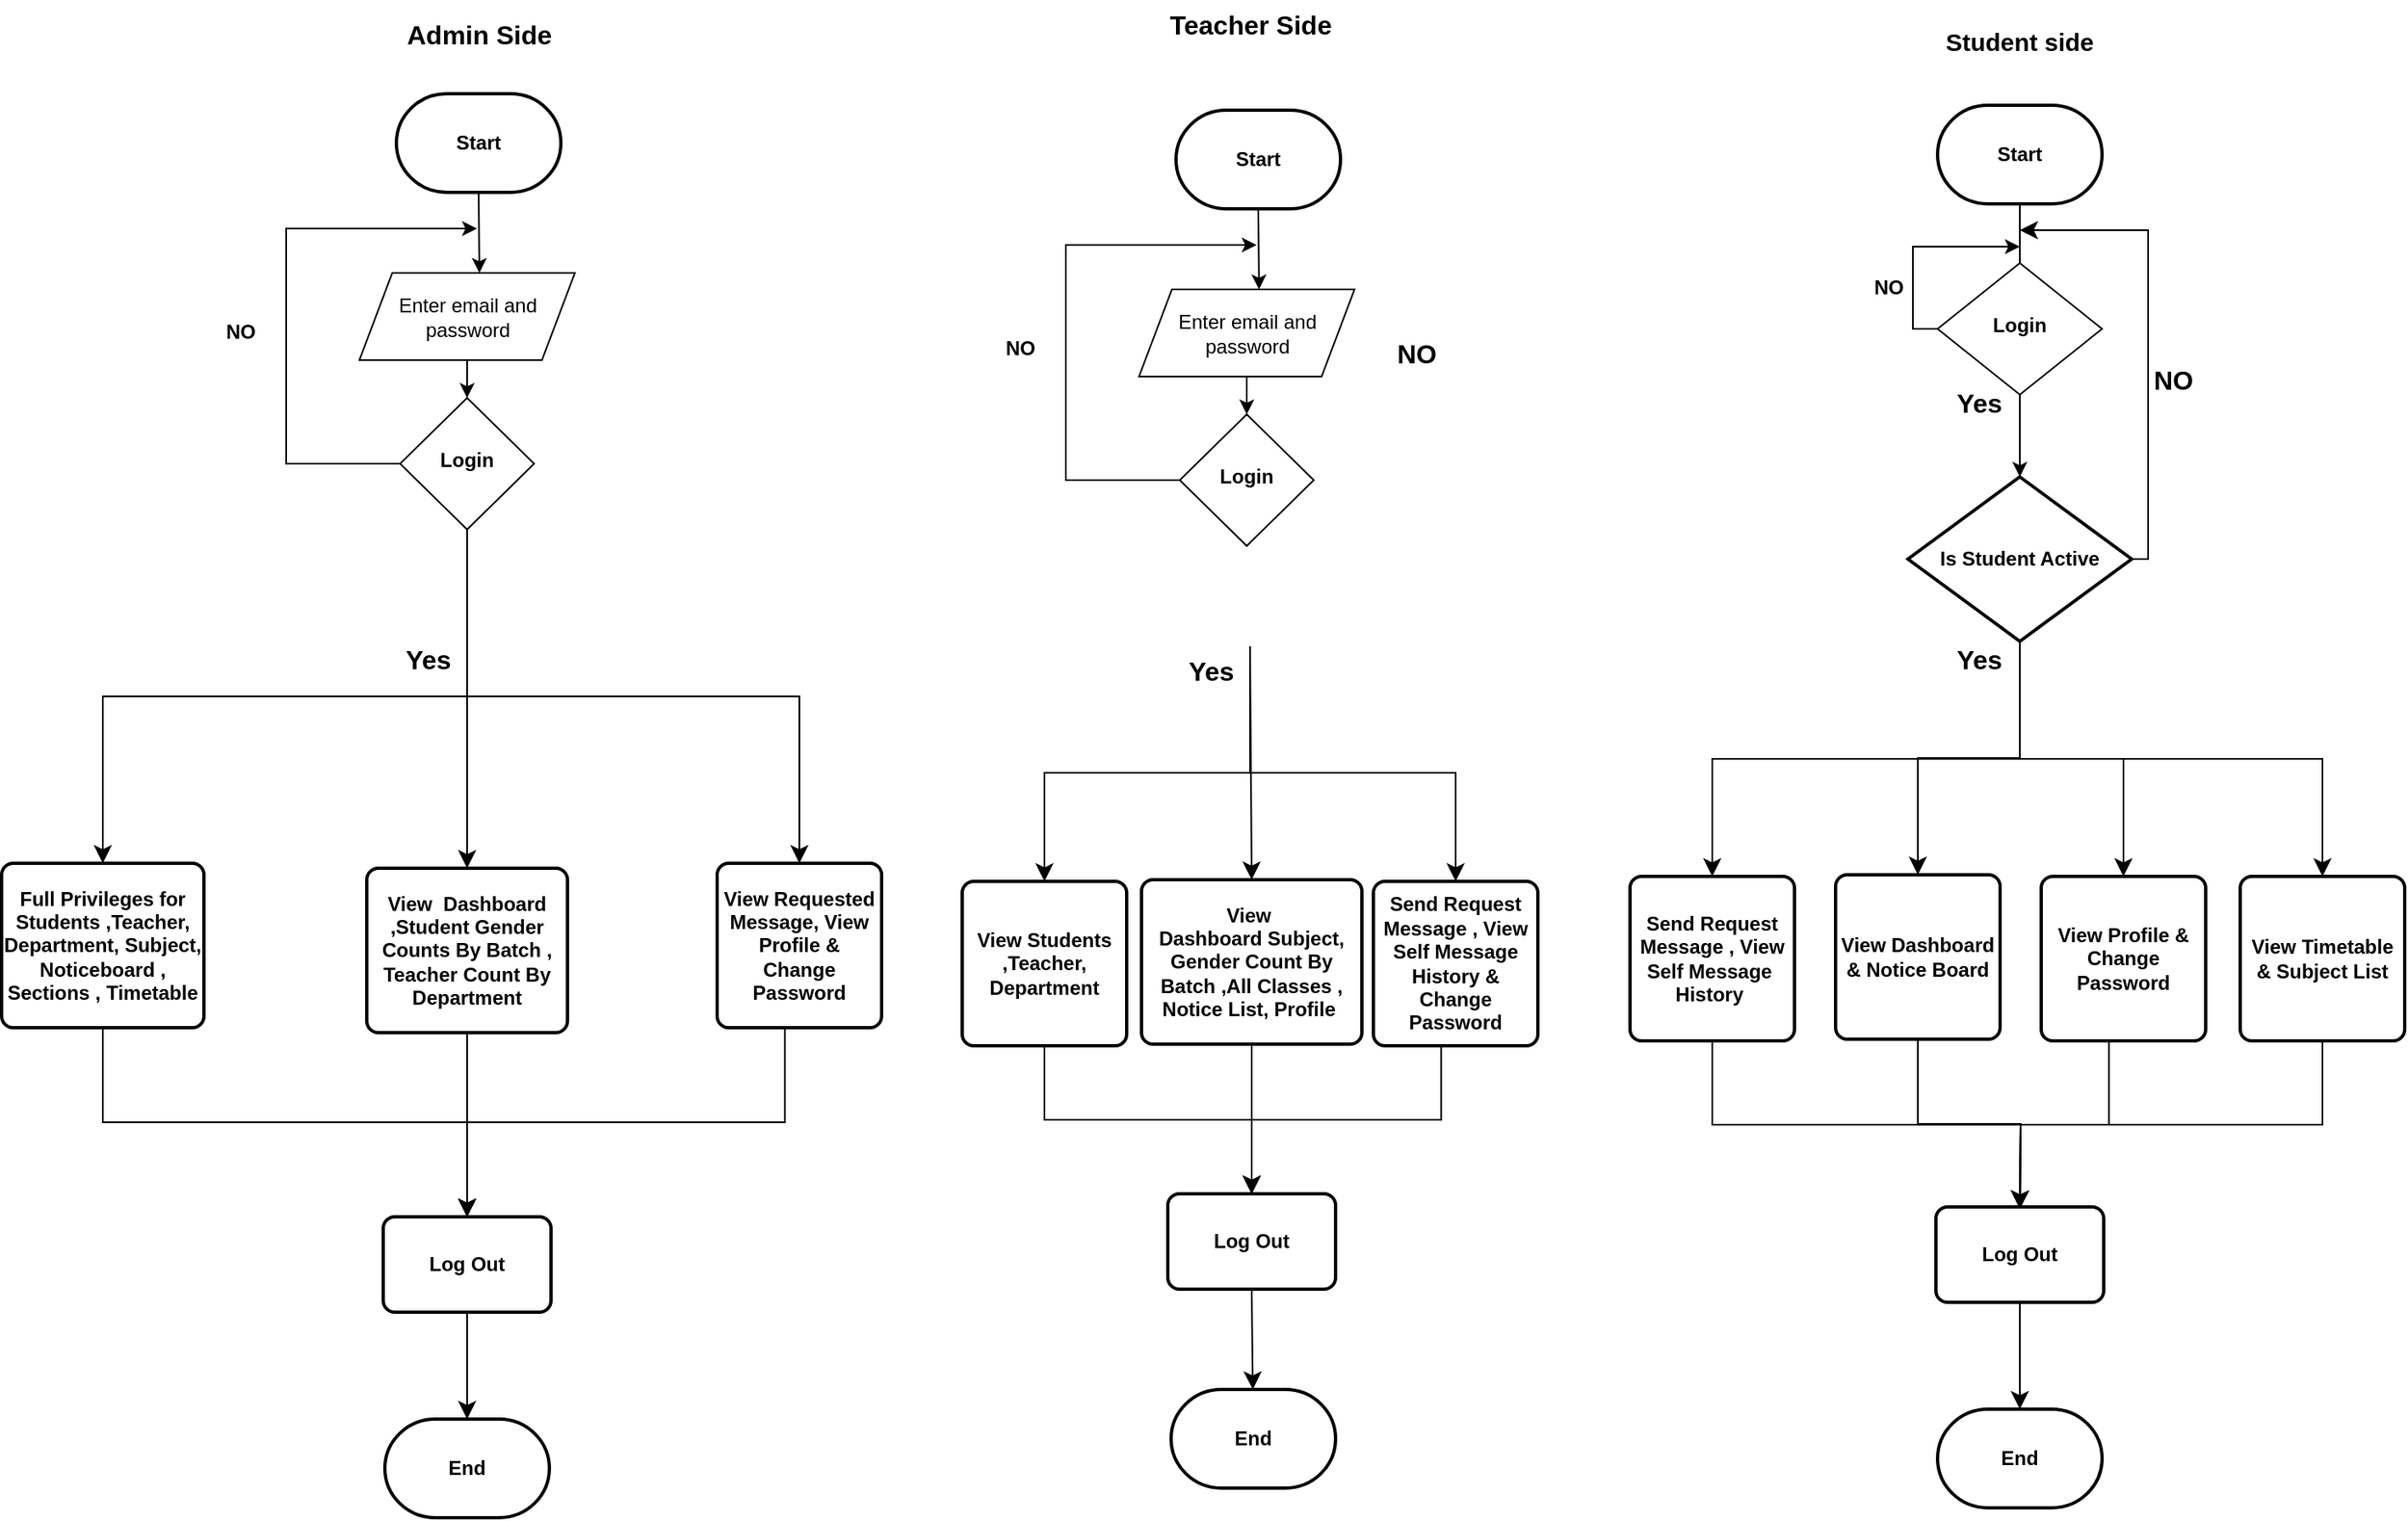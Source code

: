 <mxfile version="24.7.12">
  <diagram id="C5RBs43oDa-KdzZeNtuy" name="Page-1">
    <mxGraphModel dx="1658" dy="433" grid="0" gridSize="10" guides="1" tooltips="1" connect="1" arrows="1" fold="1" page="1" pageScale="1" pageWidth="827" pageHeight="1169" background="none" math="0" shadow="0">
      <root>
        <mxCell id="WIyWlLk6GJQsqaUBKTNV-0" />
        <mxCell id="WIyWlLk6GJQsqaUBKTNV-1" parent="WIyWlLk6GJQsqaUBKTNV-0" />
        <mxCell id="MO0tkaTq0orOsOtcq1J3-275" value="&lt;b&gt;View Dashboard&lt;/b&gt;&lt;div&gt;&lt;b&gt;&amp;amp; Notice Board&lt;/b&gt;&lt;/div&gt;" style="rounded=1;whiteSpace=wrap;html=1;absoluteArcSize=1;arcSize=14;strokeWidth=2;" parent="WIyWlLk6GJQsqaUBKTNV-1" vertex="1">
          <mxGeometry x="1057" y="542" width="100" height="100" as="geometry" />
        </mxCell>
        <mxCell id="MO0tkaTq0orOsOtcq1J3-276" style="edgeStyle=orthogonalEdgeStyle;rounded=0;orthogonalLoop=1;jettySize=auto;html=1;exitX=0.5;exitY=1;exitDx=0;exitDy=0;" parent="WIyWlLk6GJQsqaUBKTNV-1" source="MO0tkaTq0orOsOtcq1J3-287" edge="1">
          <mxGeometry relative="1" as="geometry">
            <mxPoint x="1169" y="304" as="sourcePoint" />
            <mxPoint x="1169" y="300" as="targetPoint" />
          </mxGeometry>
        </mxCell>
        <mxCell id="MO0tkaTq0orOsOtcq1J3-281" style="edgeStyle=orthogonalEdgeStyle;rounded=0;orthogonalLoop=1;jettySize=auto;html=1;exitX=0.5;exitY=1;exitDx=0;exitDy=0;exitPerimeter=0;" parent="WIyWlLk6GJQsqaUBKTNV-1" source="MO0tkaTq0orOsOtcq1J3-282" edge="1">
          <mxGeometry relative="1" as="geometry">
            <mxPoint x="1169" y="204" as="targetPoint" />
          </mxGeometry>
        </mxCell>
        <mxCell id="MO0tkaTq0orOsOtcq1J3-282" value="&lt;b&gt;Start&lt;/b&gt;" style="strokeWidth=2;html=1;shape=mxgraph.flowchart.terminator;whiteSpace=wrap;" parent="WIyWlLk6GJQsqaUBKTNV-1" vertex="1">
          <mxGeometry x="1119" y="74" width="100" height="60" as="geometry" />
        </mxCell>
        <mxCell id="MO0tkaTq0orOsOtcq1J3-284" value="Student side" style="text;strokeColor=none;align=center;fillColor=none;html=1;verticalAlign=middle;whiteSpace=wrap;rounded=0;fontSize=15;fontStyle=1" parent="WIyWlLk6GJQsqaUBKTNV-1" vertex="1">
          <mxGeometry x="1094" y="20" width="150" height="30" as="geometry" />
        </mxCell>
        <mxCell id="MO0tkaTq0orOsOtcq1J3-286" style="edgeStyle=elbowEdgeStyle;rounded=0;orthogonalLoop=1;jettySize=auto;html=1;exitX=0;exitY=0.5;exitDx=0;exitDy=0;" parent="WIyWlLk6GJQsqaUBKTNV-1" source="MO0tkaTq0orOsOtcq1J3-287" edge="1">
          <mxGeometry relative="1" as="geometry">
            <mxPoint x="1169" y="160" as="targetPoint" />
            <Array as="points">
              <mxPoint x="1104" y="180" />
            </Array>
          </mxGeometry>
        </mxCell>
        <mxCell id="MO0tkaTq0orOsOtcq1J3-287" value="&lt;b&gt;Login&lt;/b&gt;" style="rhombus;whiteSpace=wrap;html=1;shadow=0;fontFamily=Helvetica;fontSize=12;align=center;strokeWidth=1;spacing=6;spacingTop=-4;" parent="WIyWlLk6GJQsqaUBKTNV-1" vertex="1">
          <mxGeometry x="1119" y="170" width="100" height="80" as="geometry" />
        </mxCell>
        <mxCell id="MO0tkaTq0orOsOtcq1J3-288" value="&lt;b&gt;NO&lt;/b&gt;" style="text;html=1;align=center;verticalAlign=middle;resizable=0;points=[];autosize=1;strokeColor=none;fillColor=none;" parent="WIyWlLk6GJQsqaUBKTNV-1" vertex="1">
          <mxGeometry x="1069" y="170" width="40" height="30" as="geometry" />
        </mxCell>
        <mxCell id="MO0tkaTq0orOsOtcq1J3-289" value="&lt;b&gt;Yes&lt;/b&gt;" style="text;html=1;align=center;verticalAlign=middle;resizable=0;points=[];autosize=1;strokeColor=none;fillColor=none;fontSize=16;" parent="WIyWlLk6GJQsqaUBKTNV-1" vertex="1">
          <mxGeometry x="1119" y="240" width="50" height="30" as="geometry" />
        </mxCell>
        <mxCell id="MO0tkaTq0orOsOtcq1J3-291" style="edgeStyle=orthogonalEdgeStyle;rounded=0;orthogonalLoop=1;jettySize=auto;html=1;exitX=0.5;exitY=1;exitDx=0;exitDy=0;exitPerimeter=0;entryX=0.5;entryY=0;entryDx=0;entryDy=0;fontSize=12;startSize=8;endSize=8;" parent="WIyWlLk6GJQsqaUBKTNV-1" source="MO0tkaTq0orOsOtcq1J3-290" target="MO0tkaTq0orOsOtcq1J3-275" edge="1">
          <mxGeometry relative="1" as="geometry" />
        </mxCell>
        <mxCell id="MO0tkaTq0orOsOtcq1J3-290" value="&lt;b&gt;Is Student Active&lt;/b&gt;" style="strokeWidth=2;html=1;shape=mxgraph.flowchart.decision;whiteSpace=wrap;" parent="WIyWlLk6GJQsqaUBKTNV-1" vertex="1">
          <mxGeometry x="1101" y="300" width="136" height="100" as="geometry" />
        </mxCell>
        <mxCell id="MO0tkaTq0orOsOtcq1J3-292" value="&lt;b&gt;Yes&lt;/b&gt;" style="text;html=1;align=center;verticalAlign=middle;resizable=0;points=[];autosize=1;strokeColor=none;fillColor=none;fontSize=16;" parent="WIyWlLk6GJQsqaUBKTNV-1" vertex="1">
          <mxGeometry x="1119" y="396" width="50" height="30" as="geometry" />
        </mxCell>
        <mxCell id="MO0tkaTq0orOsOtcq1J3-293" value="&lt;b&gt;Send Request Message , View Self Message&amp;nbsp; History&amp;nbsp;&lt;/b&gt;" style="rounded=1;whiteSpace=wrap;html=1;absoluteArcSize=1;arcSize=14;strokeWidth=2;" parent="WIyWlLk6GJQsqaUBKTNV-1" vertex="1">
          <mxGeometry x="932" y="543" width="100" height="100" as="geometry" />
        </mxCell>
        <mxCell id="MO0tkaTq0orOsOtcq1J3-294" value="&lt;div&gt;&lt;b&gt;View Profile &amp;amp;&lt;/b&gt;&lt;/div&gt;&lt;b&gt;Change Password&lt;/b&gt;" style="rounded=1;whiteSpace=wrap;html=1;absoluteArcSize=1;arcSize=14;strokeWidth=2;" parent="WIyWlLk6GJQsqaUBKTNV-1" vertex="1">
          <mxGeometry x="1182" y="543" width="100" height="100" as="geometry" />
        </mxCell>
        <mxCell id="MO0tkaTq0orOsOtcq1J3-324" value="&lt;b&gt;Teacher Side&lt;/b&gt;" style="text;html=1;align=center;verticalAlign=middle;resizable=0;points=[];autosize=1;strokeColor=none;fillColor=none;fontSize=16;" parent="WIyWlLk6GJQsqaUBKTNV-1" vertex="1">
          <mxGeometry x="641" y="10" width="120" height="30" as="geometry" />
        </mxCell>
        <mxCell id="MO0tkaTq0orOsOtcq1J3-325" value="&lt;b&gt;View Timetable&lt;/b&gt;&lt;div&gt;&lt;b&gt;&amp;amp; Subject List&lt;/b&gt;&lt;/div&gt;" style="rounded=1;whiteSpace=wrap;html=1;absoluteArcSize=1;arcSize=14;strokeWidth=2;" parent="WIyWlLk6GJQsqaUBKTNV-1" vertex="1">
          <mxGeometry x="1303" y="543" width="100" height="100" as="geometry" />
        </mxCell>
        <mxCell id="MO0tkaTq0orOsOtcq1J3-327" value="" style="endArrow=classic;html=1;rounded=0;fontSize=12;startSize=8;endSize=8;entryX=0.5;entryY=0;entryDx=0;entryDy=0;exitX=0.5;exitY=1;exitDx=0;exitDy=0;exitPerimeter=0;edgeStyle=orthogonalEdgeStyle;" parent="WIyWlLk6GJQsqaUBKTNV-1" source="MO0tkaTq0orOsOtcq1J3-290" target="MO0tkaTq0orOsOtcq1J3-325" edge="1">
          <mxGeometry width="50" height="50" relative="1" as="geometry">
            <mxPoint x="1205" y="640" as="sourcePoint" />
            <mxPoint x="1255" y="590" as="targetPoint" />
          </mxGeometry>
        </mxCell>
        <mxCell id="MO0tkaTq0orOsOtcq1J3-328" value="" style="endArrow=classic;html=1;rounded=0;fontSize=12;startSize=8;endSize=8;entryX=0.5;entryY=0;entryDx=0;entryDy=0;exitX=0.5;exitY=1;exitDx=0;exitDy=0;exitPerimeter=0;edgeStyle=orthogonalEdgeStyle;" parent="WIyWlLk6GJQsqaUBKTNV-1" source="MO0tkaTq0orOsOtcq1J3-290" target="MO0tkaTq0orOsOtcq1J3-294" edge="1">
          <mxGeometry width="50" height="50" relative="1" as="geometry">
            <mxPoint x="1175" y="410" as="sourcePoint" />
            <mxPoint x="1255" y="590" as="targetPoint" />
          </mxGeometry>
        </mxCell>
        <mxCell id="MO0tkaTq0orOsOtcq1J3-329" value="" style="endArrow=classic;html=1;rounded=0;fontSize=12;startSize=8;endSize=8;entryX=0.5;entryY=0;entryDx=0;entryDy=0;exitX=0.5;exitY=1;exitDx=0;exitDy=0;exitPerimeter=0;edgeStyle=orthogonalEdgeStyle;" parent="WIyWlLk6GJQsqaUBKTNV-1" source="MO0tkaTq0orOsOtcq1J3-290" target="MO0tkaTq0orOsOtcq1J3-293" edge="1">
          <mxGeometry width="50" height="50" relative="1" as="geometry">
            <mxPoint x="1205" y="640" as="sourcePoint" />
            <mxPoint x="1255" y="590" as="targetPoint" />
          </mxGeometry>
        </mxCell>
        <mxCell id="MO0tkaTq0orOsOtcq1J3-331" value="" style="endArrow=classic;html=1;rounded=0;fontSize=12;startSize=8;endSize=8;entryX=0.5;entryY=0;entryDx=0;entryDy=0;entryPerimeter=0;exitX=0.5;exitY=1;exitDx=0;exitDy=0;edgeStyle=orthogonalEdgeStyle;" parent="WIyWlLk6GJQsqaUBKTNV-1" source="MO0tkaTq0orOsOtcq1J3-293" edge="1">
          <mxGeometry width="50" height="50" relative="1" as="geometry">
            <mxPoint x="982" y="670" as="sourcePoint" />
            <mxPoint x="1169" y="745" as="targetPoint" />
          </mxGeometry>
        </mxCell>
        <mxCell id="MO0tkaTq0orOsOtcq1J3-332" value="" style="endArrow=classic;html=1;rounded=0;fontSize=12;startSize=8;endSize=8;entryX=0.5;entryY=0;entryDx=0;entryDy=0;entryPerimeter=0;exitX=0.5;exitY=1;exitDx=0;exitDy=0;edgeStyle=orthogonalEdgeStyle;" parent="WIyWlLk6GJQsqaUBKTNV-1" source="MO0tkaTq0orOsOtcq1J3-325" edge="1">
          <mxGeometry width="50" height="50" relative="1" as="geometry">
            <mxPoint x="1205" y="890" as="sourcePoint" />
            <mxPoint x="1169" y="745" as="targetPoint" />
          </mxGeometry>
        </mxCell>
        <mxCell id="MO0tkaTq0orOsOtcq1J3-333" value="" style="endArrow=classic;html=1;rounded=0;fontSize=12;startSize=8;endSize=8;entryX=0.5;entryY=0;entryDx=0;entryDy=0;entryPerimeter=0;exitX=0.5;exitY=1;exitDx=0;exitDy=0;edgeStyle=orthogonalEdgeStyle;" parent="WIyWlLk6GJQsqaUBKTNV-1" source="MO0tkaTq0orOsOtcq1J3-275" edge="1">
          <mxGeometry width="50" height="50" relative="1" as="geometry">
            <mxPoint x="1205" y="890" as="sourcePoint" />
            <mxPoint x="1169" y="745" as="targetPoint" />
          </mxGeometry>
        </mxCell>
        <mxCell id="MO0tkaTq0orOsOtcq1J3-334" value="" style="endArrow=classic;html=1;rounded=0;fontSize=12;startSize=8;endSize=8;entryX=0.5;entryY=0;entryDx=0;entryDy=0;entryPerimeter=0;exitX=0.412;exitY=0.999;exitDx=0;exitDy=0;exitPerimeter=0;edgeStyle=orthogonalEdgeStyle;" parent="WIyWlLk6GJQsqaUBKTNV-1" source="MO0tkaTq0orOsOtcq1J3-294" edge="1">
          <mxGeometry width="50" height="50" relative="1" as="geometry">
            <mxPoint x="1205" y="890" as="sourcePoint" />
            <mxPoint x="1169" y="745" as="targetPoint" />
          </mxGeometry>
        </mxCell>
        <mxCell id="MO0tkaTq0orOsOtcq1J3-355" value="&lt;b&gt;View&amp;nbsp; Dashboard&amp;nbsp;&lt;/b&gt;&lt;b&gt;Subject, Gender Count By Batch&amp;nbsp;&lt;/b&gt;&lt;b&gt;,All Classes , Notice List, Profile&amp;nbsp;&lt;/b&gt;" style="rounded=1;whiteSpace=wrap;html=1;absoluteArcSize=1;arcSize=14;strokeWidth=2;" parent="WIyWlLk6GJQsqaUBKTNV-1" vertex="1">
          <mxGeometry x="635" y="545" width="134" height="100" as="geometry" />
        </mxCell>
        <mxCell id="MO0tkaTq0orOsOtcq1J3-363" style="edgeStyle=orthogonalEdgeStyle;rounded=0;orthogonalLoop=1;jettySize=auto;html=1;exitX=0.5;exitY=1;exitDx=0;exitDy=0;exitPerimeter=0;entryX=0.5;entryY=0;entryDx=0;entryDy=0;fontSize=12;startSize=8;endSize=8;" parent="WIyWlLk6GJQsqaUBKTNV-1" target="MO0tkaTq0orOsOtcq1J3-355" edge="1">
          <mxGeometry relative="1" as="geometry">
            <mxPoint x="701" y="403" as="sourcePoint" />
          </mxGeometry>
        </mxCell>
        <mxCell id="MO0tkaTq0orOsOtcq1J3-365" value="&lt;b&gt;Yes&lt;/b&gt;" style="text;html=1;align=center;verticalAlign=middle;resizable=0;points=[];autosize=1;strokeColor=none;fillColor=none;fontSize=16;" parent="WIyWlLk6GJQsqaUBKTNV-1" vertex="1">
          <mxGeometry x="652" y="403" width="50" height="30" as="geometry" />
        </mxCell>
        <mxCell id="MO0tkaTq0orOsOtcq1J3-366" value="&lt;b&gt;View Students ,Teacher, Department&lt;/b&gt;" style="rounded=1;whiteSpace=wrap;html=1;absoluteArcSize=1;arcSize=14;strokeWidth=2;" parent="WIyWlLk6GJQsqaUBKTNV-1" vertex="1">
          <mxGeometry x="526" y="546" width="100" height="100" as="geometry" />
        </mxCell>
        <mxCell id="MO0tkaTq0orOsOtcq1J3-367" value="&lt;div&gt;&lt;b&gt;Send Request Message , View Self Message History &amp;amp;&lt;/b&gt;&lt;/div&gt;&lt;b&gt;Change Password&lt;/b&gt;" style="rounded=1;whiteSpace=wrap;html=1;absoluteArcSize=1;arcSize=14;strokeWidth=2;" parent="WIyWlLk6GJQsqaUBKTNV-1" vertex="1">
          <mxGeometry x="776" y="546" width="100" height="100" as="geometry" />
        </mxCell>
        <mxCell id="MO0tkaTq0orOsOtcq1J3-370" value="" style="endArrow=classic;html=1;rounded=0;fontSize=12;startSize=8;endSize=8;entryX=0.5;entryY=0;entryDx=0;entryDy=0;exitX=0.5;exitY=1;exitDx=0;exitDy=0;exitPerimeter=0;edgeStyle=orthogonalEdgeStyle;" parent="WIyWlLk6GJQsqaUBKTNV-1" target="MO0tkaTq0orOsOtcq1J3-367" edge="1">
          <mxGeometry width="50" height="50" relative="1" as="geometry">
            <mxPoint x="701" y="403" as="sourcePoint" />
            <mxPoint x="787" y="593" as="targetPoint" />
            <Array as="points">
              <mxPoint x="701" y="480" />
              <mxPoint x="826" y="480" />
            </Array>
          </mxGeometry>
        </mxCell>
        <mxCell id="MO0tkaTq0orOsOtcq1J3-371" value="" style="endArrow=classic;html=1;rounded=0;fontSize=12;startSize=8;endSize=8;entryX=0.5;entryY=0;entryDx=0;entryDy=0;exitX=0.5;exitY=1;exitDx=0;exitDy=0;exitPerimeter=0;edgeStyle=orthogonalEdgeStyle;" parent="WIyWlLk6GJQsqaUBKTNV-1" target="MO0tkaTq0orOsOtcq1J3-366" edge="1">
          <mxGeometry width="50" height="50" relative="1" as="geometry">
            <mxPoint x="701" y="403" as="sourcePoint" />
            <mxPoint x="787" y="593" as="targetPoint" />
            <Array as="points">
              <mxPoint x="701" y="480" />
              <mxPoint x="576" y="480" />
            </Array>
          </mxGeometry>
        </mxCell>
        <mxCell id="MO0tkaTq0orOsOtcq1J3-373" value="" style="endArrow=classic;html=1;rounded=0;fontSize=12;startSize=8;endSize=8;entryX=0.5;entryY=0;entryDx=0;entryDy=0;exitX=0.5;exitY=1;exitDx=0;exitDy=0;edgeStyle=orthogonalEdgeStyle;" parent="WIyWlLk6GJQsqaUBKTNV-1" source="MO0tkaTq0orOsOtcq1J3-366" target="IdnFITNTBJpxu61mEzwX-3" edge="1">
          <mxGeometry width="50" height="50" relative="1" as="geometry">
            <mxPoint x="514" y="673" as="sourcePoint" />
            <mxPoint x="701" y="1011" as="targetPoint" />
          </mxGeometry>
        </mxCell>
        <mxCell id="MO0tkaTq0orOsOtcq1J3-375" value="" style="endArrow=classic;html=1;rounded=0;fontSize=12;startSize=8;endSize=8;entryX=0.5;entryY=0;entryDx=0;entryDy=0;exitX=0.5;exitY=1;exitDx=0;exitDy=0;edgeStyle=orthogonalEdgeStyle;" parent="WIyWlLk6GJQsqaUBKTNV-1" source="MO0tkaTq0orOsOtcq1J3-355" target="IdnFITNTBJpxu61mEzwX-3" edge="1">
          <mxGeometry width="50" height="50" relative="1" as="geometry">
            <mxPoint x="737" y="893" as="sourcePoint" />
            <mxPoint x="701" y="1011" as="targetPoint" />
          </mxGeometry>
        </mxCell>
        <mxCell id="MO0tkaTq0orOsOtcq1J3-376" value="" style="endArrow=classic;html=1;rounded=0;fontSize=12;startSize=8;endSize=8;entryX=0.5;entryY=0;entryDx=0;entryDy=0;exitX=0.412;exitY=0.999;exitDx=0;exitDy=0;exitPerimeter=0;edgeStyle=orthogonalEdgeStyle;" parent="WIyWlLk6GJQsqaUBKTNV-1" source="MO0tkaTq0orOsOtcq1J3-367" target="IdnFITNTBJpxu61mEzwX-3" edge="1">
          <mxGeometry width="50" height="50" relative="1" as="geometry">
            <mxPoint x="737" y="893" as="sourcePoint" />
            <mxPoint x="701" y="1011" as="targetPoint" />
          </mxGeometry>
        </mxCell>
        <mxCell id="MO0tkaTq0orOsOtcq1J3-383" value="&lt;b&gt;Admin Side&lt;/b&gt;" style="text;html=1;align=center;verticalAlign=middle;resizable=0;points=[];autosize=1;strokeColor=none;fillColor=none;fontSize=16;" parent="WIyWlLk6GJQsqaUBKTNV-1" vertex="1">
          <mxGeometry x="177" y="16" width="110" height="30" as="geometry" />
        </mxCell>
        <mxCell id="MO0tkaTq0orOsOtcq1J3-414" value="&lt;b&gt;View&amp;nbsp; Dashboard ,Student Gender Counts By Batch , Teacher Count By Department&lt;/b&gt;" style="rounded=1;whiteSpace=wrap;html=1;absoluteArcSize=1;arcSize=14;strokeWidth=2;" parent="WIyWlLk6GJQsqaUBKTNV-1" vertex="1">
          <mxGeometry x="164" y="538" width="122" height="100" as="geometry" />
        </mxCell>
        <mxCell id="MO0tkaTq0orOsOtcq1J3-417" value="&lt;b&gt;Start&lt;/b&gt;" style="strokeWidth=2;html=1;shape=mxgraph.flowchart.terminator;whiteSpace=wrap;" parent="WIyWlLk6GJQsqaUBKTNV-1" vertex="1">
          <mxGeometry x="182" y="67" width="100" height="60" as="geometry" />
        </mxCell>
        <mxCell id="MO0tkaTq0orOsOtcq1J3-418" style="edgeStyle=elbowEdgeStyle;rounded=0;orthogonalLoop=1;jettySize=auto;html=1;exitX=0;exitY=0.5;exitDx=0;exitDy=0;" parent="WIyWlLk6GJQsqaUBKTNV-1" source="MO0tkaTq0orOsOtcq1J3-419" edge="1">
          <mxGeometry relative="1" as="geometry">
            <mxPoint x="231" y="149" as="targetPoint" />
            <Array as="points">
              <mxPoint x="115" y="220" />
            </Array>
            <mxPoint x="175" y="276" as="sourcePoint" />
          </mxGeometry>
        </mxCell>
        <mxCell id="MO0tkaTq0orOsOtcq1J3-419" value="&lt;b&gt;Login&lt;/b&gt;" style="rhombus;whiteSpace=wrap;html=1;shadow=0;fontFamily=Helvetica;fontSize=12;align=center;strokeWidth=1;spacing=6;spacingTop=-4;" parent="WIyWlLk6GJQsqaUBKTNV-1" vertex="1">
          <mxGeometry x="184.25" y="252" width="81.5" height="80" as="geometry" />
        </mxCell>
        <mxCell id="MO0tkaTq0orOsOtcq1J3-420" value="&lt;b&gt;NO&lt;/b&gt;" style="text;html=1;align=center;verticalAlign=middle;resizable=0;points=[];autosize=1;strokeColor=none;fillColor=none;" parent="WIyWlLk6GJQsqaUBKTNV-1" vertex="1">
          <mxGeometry x="67" y="197" width="40" height="30" as="geometry" />
        </mxCell>
        <mxCell id="MO0tkaTq0orOsOtcq1J3-422" style="rounded=0;orthogonalLoop=1;jettySize=auto;html=1;exitX=0.5;exitY=1;exitDx=0;exitDy=0;entryX=0.5;entryY=0;entryDx=0;entryDy=0;fontSize=12;startSize=8;endSize=8;edgeStyle=orthogonalEdgeStyle;" parent="WIyWlLk6GJQsqaUBKTNV-1" target="MO0tkaTq0orOsOtcq1J3-414" edge="1" source="MO0tkaTq0orOsOtcq1J3-419">
          <mxGeometry relative="1" as="geometry">
            <mxPoint x="225" y="396" as="sourcePoint" />
          </mxGeometry>
        </mxCell>
        <mxCell id="MO0tkaTq0orOsOtcq1J3-424" value="&lt;b&gt;Yes&lt;/b&gt;" style="text;html=1;align=center;verticalAlign=middle;resizable=0;points=[];autosize=1;strokeColor=none;fillColor=none;fontSize=16;" parent="WIyWlLk6GJQsqaUBKTNV-1" vertex="1">
          <mxGeometry x="176" y="396" width="50" height="30" as="geometry" />
        </mxCell>
        <mxCell id="MO0tkaTq0orOsOtcq1J3-425" value="&lt;b&gt;Full Privileges for Students ,Teacher, Department, Subject, Noticeboard , Sections , Timetable&lt;/b&gt;" style="rounded=1;whiteSpace=wrap;html=1;absoluteArcSize=1;arcSize=14;strokeWidth=2;" parent="WIyWlLk6GJQsqaUBKTNV-1" vertex="1">
          <mxGeometry x="-58" y="535" width="123" height="100" as="geometry" />
        </mxCell>
        <mxCell id="MO0tkaTq0orOsOtcq1J3-426" value="&lt;div&gt;&lt;b&gt;View Requested Message, View Profile &amp;amp;&lt;/b&gt;&lt;/div&gt;&lt;b&gt;Change Password&lt;/b&gt;" style="rounded=1;whiteSpace=wrap;html=1;absoluteArcSize=1;arcSize=14;strokeWidth=2;" parent="WIyWlLk6GJQsqaUBKTNV-1" vertex="1">
          <mxGeometry x="377" y="535" width="100" height="100" as="geometry" />
        </mxCell>
        <mxCell id="MO0tkaTq0orOsOtcq1J3-429" value="" style="endArrow=classic;html=1;rounded=0;fontSize=12;startSize=8;endSize=8;entryX=0.5;entryY=0;entryDx=0;entryDy=0;exitX=0.5;exitY=1;exitDx=0;exitDy=0;edgeStyle=orthogonalEdgeStyle;" parent="WIyWlLk6GJQsqaUBKTNV-1" target="MO0tkaTq0orOsOtcq1J3-426" edge="1" source="MO0tkaTq0orOsOtcq1J3-419">
          <mxGeometry width="50" height="50" relative="1" as="geometry">
            <mxPoint x="225" y="396" as="sourcePoint" />
            <mxPoint x="311" y="586" as="targetPoint" />
          </mxGeometry>
        </mxCell>
        <mxCell id="MO0tkaTq0orOsOtcq1J3-430" value="" style="endArrow=classic;html=1;rounded=0;fontSize=12;startSize=8;endSize=8;entryX=0.5;entryY=0;entryDx=0;entryDy=0;exitX=0.5;exitY=1;exitDx=0;exitDy=0;edgeStyle=orthogonalEdgeStyle;" parent="WIyWlLk6GJQsqaUBKTNV-1" target="MO0tkaTq0orOsOtcq1J3-425" edge="1" source="MO0tkaTq0orOsOtcq1J3-419">
          <mxGeometry width="50" height="50" relative="1" as="geometry">
            <mxPoint x="225" y="396" as="sourcePoint" />
            <mxPoint x="311" y="586" as="targetPoint" />
          </mxGeometry>
        </mxCell>
        <mxCell id="MO0tkaTq0orOsOtcq1J3-431" value="&lt;b&gt;End&lt;/b&gt;" style="strokeWidth=2;html=1;shape=mxgraph.flowchart.terminator;whiteSpace=wrap;" parent="WIyWlLk6GJQsqaUBKTNV-1" vertex="1">
          <mxGeometry x="175" y="873" width="100" height="60" as="geometry" />
        </mxCell>
        <mxCell id="MO0tkaTq0orOsOtcq1J3-432" value="" style="endArrow=classic;html=1;rounded=0;fontSize=12;startSize=8;endSize=8;entryX=0.5;entryY=0;entryDx=0;entryDy=0;exitX=0.5;exitY=1;exitDx=0;exitDy=0;edgeStyle=orthogonalEdgeStyle;" parent="WIyWlLk6GJQsqaUBKTNV-1" source="MO0tkaTq0orOsOtcq1J3-425" target="IdnFITNTBJpxu61mEzwX-0" edge="1">
          <mxGeometry width="50" height="50" relative="1" as="geometry">
            <mxPoint x="38" y="666" as="sourcePoint" />
            <mxPoint x="225" y="1004" as="targetPoint" />
          </mxGeometry>
        </mxCell>
        <mxCell id="MO0tkaTq0orOsOtcq1J3-434" value="" style="endArrow=classic;html=1;rounded=0;fontSize=12;startSize=8;endSize=8;exitX=0.5;exitY=1;exitDx=0;exitDy=0;edgeStyle=orthogonalEdgeStyle;" parent="WIyWlLk6GJQsqaUBKTNV-1" source="MO0tkaTq0orOsOtcq1J3-414" target="IdnFITNTBJpxu61mEzwX-0" edge="1">
          <mxGeometry width="50" height="50" relative="1" as="geometry">
            <mxPoint x="261" y="886" as="sourcePoint" />
            <mxPoint x="225" y="1004" as="targetPoint" />
          </mxGeometry>
        </mxCell>
        <mxCell id="MO0tkaTq0orOsOtcq1J3-435" value="" style="endArrow=classic;html=1;rounded=0;fontSize=12;startSize=8;endSize=8;entryX=0.5;entryY=0;entryDx=0;entryDy=0;exitX=0.412;exitY=0.999;exitDx=0;exitDy=0;exitPerimeter=0;edgeStyle=orthogonalEdgeStyle;" parent="WIyWlLk6GJQsqaUBKTNV-1" source="MO0tkaTq0orOsOtcq1J3-426" target="IdnFITNTBJpxu61mEzwX-0" edge="1">
          <mxGeometry width="50" height="50" relative="1" as="geometry">
            <mxPoint x="261" y="886" as="sourcePoint" />
            <mxPoint x="225" y="1004" as="targetPoint" />
          </mxGeometry>
        </mxCell>
        <mxCell id="MO0tkaTq0orOsOtcq1J3-443" value="&lt;b&gt;NO&lt;/b&gt;" style="text;html=1;align=center;verticalAlign=middle;resizable=0;points=[];autosize=1;strokeColor=none;fillColor=none;fontSize=16;" parent="WIyWlLk6GJQsqaUBKTNV-1" vertex="1">
          <mxGeometry x="777" y="210" width="50" height="30" as="geometry" />
        </mxCell>
        <mxCell id="MO0tkaTq0orOsOtcq1J3-444" value="" style="endArrow=classic;html=1;rounded=0;fontSize=12;startSize=8;endSize=8;exitX=1;exitY=0.5;exitDx=0;exitDy=0;exitPerimeter=0;edgeStyle=orthogonalEdgeStyle;" parent="WIyWlLk6GJQsqaUBKTNV-1" source="MO0tkaTq0orOsOtcq1J3-290" edge="1">
          <mxGeometry width="50" height="50" relative="1" as="geometry">
            <mxPoint x="1235" y="470" as="sourcePoint" />
            <mxPoint x="1169" y="150" as="targetPoint" />
            <Array as="points">
              <mxPoint x="1247" y="350" />
              <mxPoint x="1247" y="150" />
            </Array>
          </mxGeometry>
        </mxCell>
        <mxCell id="MO0tkaTq0orOsOtcq1J3-445" value="&lt;b&gt;NO&lt;/b&gt;" style="text;html=1;align=center;verticalAlign=middle;resizable=0;points=[];autosize=1;strokeColor=none;fillColor=none;fontSize=16;" parent="WIyWlLk6GJQsqaUBKTNV-1" vertex="1">
          <mxGeometry x="1237" y="226" width="50" height="30" as="geometry" />
        </mxCell>
        <mxCell id="IdnFITNTBJpxu61mEzwX-0" value="&lt;b&gt;Log Out&lt;/b&gt;" style="rounded=1;whiteSpace=wrap;html=1;absoluteArcSize=1;arcSize=14;strokeWidth=2;" parent="WIyWlLk6GJQsqaUBKTNV-1" vertex="1">
          <mxGeometry x="174" y="750" width="102" height="58" as="geometry" />
        </mxCell>
        <mxCell id="IdnFITNTBJpxu61mEzwX-1" value="" style="endArrow=classic;html=1;rounded=0;fontSize=12;startSize=8;endSize=8;curved=1;exitX=0.5;exitY=1;exitDx=0;exitDy=0;" parent="WIyWlLk6GJQsqaUBKTNV-1" source="IdnFITNTBJpxu61mEzwX-0" target="MO0tkaTq0orOsOtcq1J3-431" edge="1">
          <mxGeometry width="50" height="50" relative="1" as="geometry">
            <mxPoint x="289" y="947" as="sourcePoint" />
            <mxPoint x="339" y="897" as="targetPoint" />
          </mxGeometry>
        </mxCell>
        <mxCell id="IdnFITNTBJpxu61mEzwX-2" value="&lt;b&gt;End&lt;/b&gt;" style="strokeWidth=2;html=1;shape=mxgraph.flowchart.terminator;whiteSpace=wrap;" parent="WIyWlLk6GJQsqaUBKTNV-1" vertex="1">
          <mxGeometry x="653" y="855" width="100" height="60" as="geometry" />
        </mxCell>
        <mxCell id="IdnFITNTBJpxu61mEzwX-3" value="&lt;b&gt;Log Out&lt;/b&gt;" style="rounded=1;whiteSpace=wrap;html=1;absoluteArcSize=1;arcSize=14;strokeWidth=2;" parent="WIyWlLk6GJQsqaUBKTNV-1" vertex="1">
          <mxGeometry x="651" y="736" width="102" height="58" as="geometry" />
        </mxCell>
        <mxCell id="IdnFITNTBJpxu61mEzwX-4" value="" style="endArrow=classic;html=1;rounded=0;fontSize=12;startSize=8;endSize=8;curved=1;exitX=0.5;exitY=1;exitDx=0;exitDy=0;" parent="WIyWlLk6GJQsqaUBKTNV-1" source="IdnFITNTBJpxu61mEzwX-3" target="IdnFITNTBJpxu61mEzwX-2" edge="1">
          <mxGeometry width="50" height="50" relative="1" as="geometry">
            <mxPoint x="683" y="1240" as="sourcePoint" />
            <mxPoint x="733" y="1190" as="targetPoint" />
          </mxGeometry>
        </mxCell>
        <mxCell id="IdnFITNTBJpxu61mEzwX-5" value="&lt;b&gt;End&lt;/b&gt;" style="strokeWidth=2;html=1;shape=mxgraph.flowchart.terminator;whiteSpace=wrap;" parent="WIyWlLk6GJQsqaUBKTNV-1" vertex="1">
          <mxGeometry x="1119" y="867" width="100" height="60" as="geometry" />
        </mxCell>
        <mxCell id="IdnFITNTBJpxu61mEzwX-6" value="&lt;b&gt;Log Out&lt;/b&gt;" style="rounded=1;whiteSpace=wrap;html=1;absoluteArcSize=1;arcSize=14;strokeWidth=2;" parent="WIyWlLk6GJQsqaUBKTNV-1" vertex="1">
          <mxGeometry x="1118" y="744" width="102" height="58" as="geometry" />
        </mxCell>
        <mxCell id="IdnFITNTBJpxu61mEzwX-7" value="" style="endArrow=classic;html=1;rounded=0;fontSize=12;startSize=8;endSize=8;curved=1;exitX=0.5;exitY=1;exitDx=0;exitDy=0;" parent="WIyWlLk6GJQsqaUBKTNV-1" source="IdnFITNTBJpxu61mEzwX-6" target="IdnFITNTBJpxu61mEzwX-5" edge="1">
          <mxGeometry width="50" height="50" relative="1" as="geometry">
            <mxPoint x="1233" y="941" as="sourcePoint" />
            <mxPoint x="1283" y="891" as="targetPoint" />
          </mxGeometry>
        </mxCell>
        <mxCell id="sPbHRIbu0C0vhqNKjJ3m-0" value="Enter email and password" style="shape=parallelogram;perimeter=parallelogramPerimeter;whiteSpace=wrap;html=1;fixedSize=1;" vertex="1" parent="WIyWlLk6GJQsqaUBKTNV-1">
          <mxGeometry x="159.5" y="176" width="131" height="53" as="geometry" />
        </mxCell>
        <mxCell id="sPbHRIbu0C0vhqNKjJ3m-1" value="" style="endArrow=classic;html=1;rounded=0;exitX=0.5;exitY=1;exitDx=0;exitDy=0;exitPerimeter=0;entryX=0.557;entryY=0;entryDx=0;entryDy=0;entryPerimeter=0;" edge="1" parent="WIyWlLk6GJQsqaUBKTNV-1" source="MO0tkaTq0orOsOtcq1J3-417" target="sPbHRIbu0C0vhqNKjJ3m-0">
          <mxGeometry width="50" height="50" relative="1" as="geometry">
            <mxPoint x="355" y="199" as="sourcePoint" />
            <mxPoint x="405" y="149" as="targetPoint" />
          </mxGeometry>
        </mxCell>
        <mxCell id="sPbHRIbu0C0vhqNKjJ3m-2" value="" style="endArrow=classic;html=1;rounded=0;entryX=0.5;entryY=0;entryDx=0;entryDy=0;exitX=0.5;exitY=1;exitDx=0;exitDy=0;" edge="1" parent="WIyWlLk6GJQsqaUBKTNV-1" source="sPbHRIbu0C0vhqNKjJ3m-0" target="MO0tkaTq0orOsOtcq1J3-419">
          <mxGeometry width="50" height="50" relative="1" as="geometry">
            <mxPoint x="355" y="269" as="sourcePoint" />
            <mxPoint x="405" y="219" as="targetPoint" />
          </mxGeometry>
        </mxCell>
        <mxCell id="sPbHRIbu0C0vhqNKjJ3m-9" value="&lt;b&gt;Start&lt;/b&gt;" style="strokeWidth=2;html=1;shape=mxgraph.flowchart.terminator;whiteSpace=wrap;" vertex="1" parent="WIyWlLk6GJQsqaUBKTNV-1">
          <mxGeometry x="656" y="77" width="100" height="60" as="geometry" />
        </mxCell>
        <mxCell id="sPbHRIbu0C0vhqNKjJ3m-10" style="edgeStyle=elbowEdgeStyle;rounded=0;orthogonalLoop=1;jettySize=auto;html=1;exitX=0;exitY=0.5;exitDx=0;exitDy=0;" edge="1" parent="WIyWlLk6GJQsqaUBKTNV-1" source="sPbHRIbu0C0vhqNKjJ3m-11">
          <mxGeometry relative="1" as="geometry">
            <mxPoint x="705" y="159" as="targetPoint" />
            <Array as="points">
              <mxPoint x="589" y="230" />
            </Array>
            <mxPoint x="649" y="286" as="sourcePoint" />
          </mxGeometry>
        </mxCell>
        <mxCell id="sPbHRIbu0C0vhqNKjJ3m-11" value="&lt;b&gt;Login&lt;/b&gt;" style="rhombus;whiteSpace=wrap;html=1;shadow=0;fontFamily=Helvetica;fontSize=12;align=center;strokeWidth=1;spacing=6;spacingTop=-4;" vertex="1" parent="WIyWlLk6GJQsqaUBKTNV-1">
          <mxGeometry x="658.25" y="262" width="81.5" height="80" as="geometry" />
        </mxCell>
        <mxCell id="sPbHRIbu0C0vhqNKjJ3m-12" value="&lt;b&gt;NO&lt;/b&gt;" style="text;html=1;align=center;verticalAlign=middle;resizable=0;points=[];autosize=1;strokeColor=none;fillColor=none;" vertex="1" parent="WIyWlLk6GJQsqaUBKTNV-1">
          <mxGeometry x="541" y="207" width="40" height="30" as="geometry" />
        </mxCell>
        <mxCell id="sPbHRIbu0C0vhqNKjJ3m-13" value="Enter email and password" style="shape=parallelogram;perimeter=parallelogramPerimeter;whiteSpace=wrap;html=1;fixedSize=1;" vertex="1" parent="WIyWlLk6GJQsqaUBKTNV-1">
          <mxGeometry x="633.5" y="186" width="131" height="53" as="geometry" />
        </mxCell>
        <mxCell id="sPbHRIbu0C0vhqNKjJ3m-14" value="" style="endArrow=classic;html=1;rounded=0;exitX=0.5;exitY=1;exitDx=0;exitDy=0;exitPerimeter=0;entryX=0.557;entryY=0;entryDx=0;entryDy=0;entryPerimeter=0;" edge="1" parent="WIyWlLk6GJQsqaUBKTNV-1" source="sPbHRIbu0C0vhqNKjJ3m-9" target="sPbHRIbu0C0vhqNKjJ3m-13">
          <mxGeometry width="50" height="50" relative="1" as="geometry">
            <mxPoint x="829" y="209" as="sourcePoint" />
            <mxPoint x="879" y="159" as="targetPoint" />
          </mxGeometry>
        </mxCell>
        <mxCell id="sPbHRIbu0C0vhqNKjJ3m-15" value="" style="endArrow=classic;html=1;rounded=0;entryX=0.5;entryY=0;entryDx=0;entryDy=0;exitX=0.5;exitY=1;exitDx=0;exitDy=0;" edge="1" parent="WIyWlLk6GJQsqaUBKTNV-1" source="sPbHRIbu0C0vhqNKjJ3m-13" target="sPbHRIbu0C0vhqNKjJ3m-11">
          <mxGeometry width="50" height="50" relative="1" as="geometry">
            <mxPoint x="829" y="279" as="sourcePoint" />
            <mxPoint x="879" y="229" as="targetPoint" />
          </mxGeometry>
        </mxCell>
      </root>
    </mxGraphModel>
  </diagram>
</mxfile>
